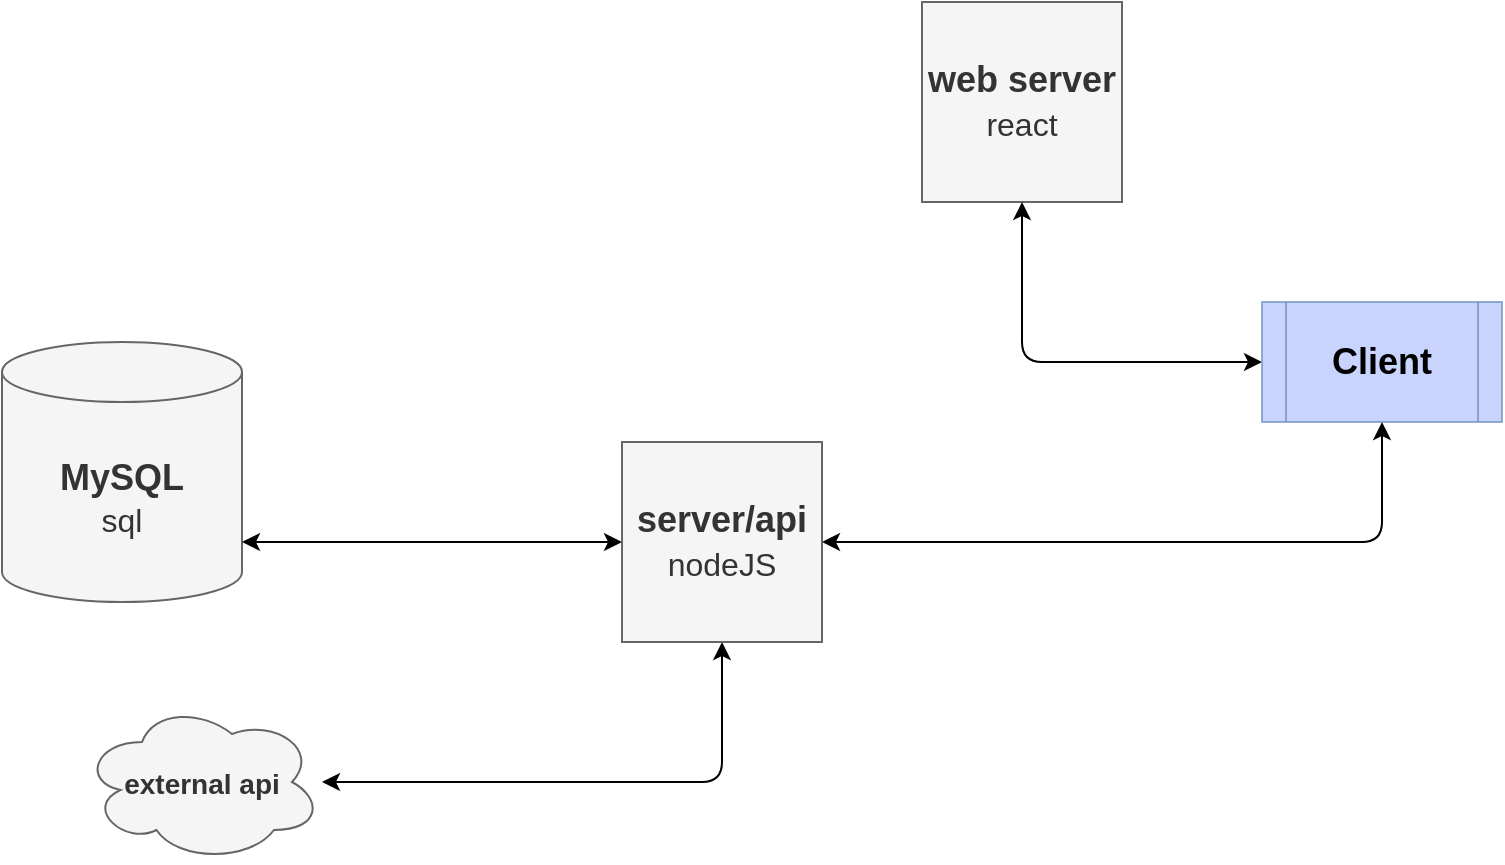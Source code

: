<mxfile>
    <diagram name="‫עמוד-1‬" id="QbrOPkgDaK-Hfrl4IaBt">
        <mxGraphModel dx="766" dy="526" grid="1" gridSize="10" guides="1" tooltips="1" connect="1" arrows="1" fold="1" page="1" pageScale="1" pageWidth="827" pageHeight="1169" math="0" shadow="0">
            <root>
                <mxCell id="0"/>
                <mxCell id="1" parent="0"/>
                <mxCell id="2" value="&lt;font style=&quot;&quot;&gt;&lt;b style=&quot;font-size: 18px;&quot;&gt;MySQL&lt;/b&gt;&lt;br&gt;&lt;font size=&quot;3&quot;&gt;sql&lt;/font&gt;&lt;br&gt;&lt;/font&gt;" style="shape=cylinder3;whiteSpace=wrap;html=1;boundedLbl=1;backgroundOutline=1;size=15;fillColor=#f5f5f5;fontColor=#333333;strokeColor=#666666;" vertex="1" parent="1">
                    <mxGeometry x="30" y="190" width="120" height="130" as="geometry"/>
                </mxCell>
                <mxCell id="4" value="&lt;b&gt;web server&lt;/b&gt;&lt;br&gt;&lt;font size=&quot;3&quot;&gt;react&lt;/font&gt;" style="whiteSpace=wrap;html=1;aspect=fixed;fontSize=18;fillColor=#f5f5f5;fontColor=#333333;strokeColor=#666666;" vertex="1" parent="1">
                    <mxGeometry x="490" y="20" width="100" height="100" as="geometry"/>
                </mxCell>
                <mxCell id="24" style="edgeStyle=elbowEdgeStyle;elbow=vertical;html=1;exitX=0.5;exitY=1;exitDx=0;exitDy=0;fontSize=18;fontColor=#000000;startArrow=classic;startFill=1;" edge="1" parent="1" source="5" target="18">
                    <mxGeometry relative="1" as="geometry">
                        <Array as="points">
                            <mxPoint x="510" y="290"/>
                        </Array>
                    </mxGeometry>
                </mxCell>
                <mxCell id="42" style="edgeStyle=elbowEdgeStyle;elbow=vertical;html=1;exitX=0;exitY=0.5;exitDx=0;exitDy=0;entryX=0.5;entryY=1;entryDx=0;entryDy=0;fontSize=14;fontColor=#000000;startArrow=classic;startFill=1;" edge="1" parent="1" source="5" target="4">
                    <mxGeometry relative="1" as="geometry">
                        <Array as="points">
                            <mxPoint x="590" y="200"/>
                        </Array>
                    </mxGeometry>
                </mxCell>
                <mxCell id="5" value="&lt;font color=&quot;#000000&quot;&gt;&lt;b&gt;Client&lt;/b&gt;&lt;/font&gt;" style="shape=process;whiteSpace=wrap;html=1;backgroundOutline=1;fontSize=18;fillColor=#B3C2FC;strokeColor=#6c8ebf;opacity=70;" vertex="1" parent="1">
                    <mxGeometry x="660" y="170" width="120" height="60" as="geometry"/>
                </mxCell>
                <mxCell id="12" value="" style="shape=waypoint;sketch=0;size=6;pointerEvents=1;points=[];fillColor=#f5f5f5;resizable=0;rotatable=0;perimeter=centerPerimeter;snapToPoint=1;fontSize=18;strokeColor=#666666;fontColor=#333333;" vertex="1" parent="1">
                    <mxGeometry x="380" y="260" width="20" height="20" as="geometry"/>
                </mxCell>
                <mxCell id="38" style="edgeStyle=elbowEdgeStyle;elbow=vertical;html=1;exitX=0.5;exitY=1;exitDx=0;exitDy=0;fontSize=14;fontColor=#000000;startArrow=classic;startFill=1;" edge="1" parent="1" source="18" target="35">
                    <mxGeometry relative="1" as="geometry">
                        <Array as="points">
                            <mxPoint x="230" y="410"/>
                        </Array>
                    </mxGeometry>
                </mxCell>
                <mxCell id="40" style="edgeStyle=elbowEdgeStyle;elbow=vertical;html=1;exitX=0;exitY=0.5;exitDx=0;exitDy=0;fontSize=14;fontColor=#000000;startArrow=classic;startFill=1;" edge="1" parent="1" source="18" target="2">
                    <mxGeometry relative="1" as="geometry"/>
                </mxCell>
                <mxCell id="18" value="&lt;b&gt;server/api&lt;/b&gt;&lt;br&gt;&lt;font size=&quot;3&quot;&gt;nodeJS&lt;/font&gt;" style="whiteSpace=wrap;html=1;aspect=fixed;fontSize=18;fillColor=#f5f5f5;fontColor=#333333;strokeColor=#666666;" vertex="1" parent="1">
                    <mxGeometry x="340" y="240" width="100" height="100" as="geometry"/>
                </mxCell>
                <mxCell id="35" value="&lt;b&gt;&lt;font style=&quot;font-size: 14px;&quot;&gt;external api&lt;/font&gt;&lt;/b&gt;" style="ellipse;shape=cloud;whiteSpace=wrap;html=1;fontSize=18;fontColor=#333333;fillColor=#f5f5f5;strokeColor=#666666;" vertex="1" parent="1">
                    <mxGeometry x="70" y="370" width="120" height="80" as="geometry"/>
                </mxCell>
            </root>
        </mxGraphModel>
    </diagram>
</mxfile>